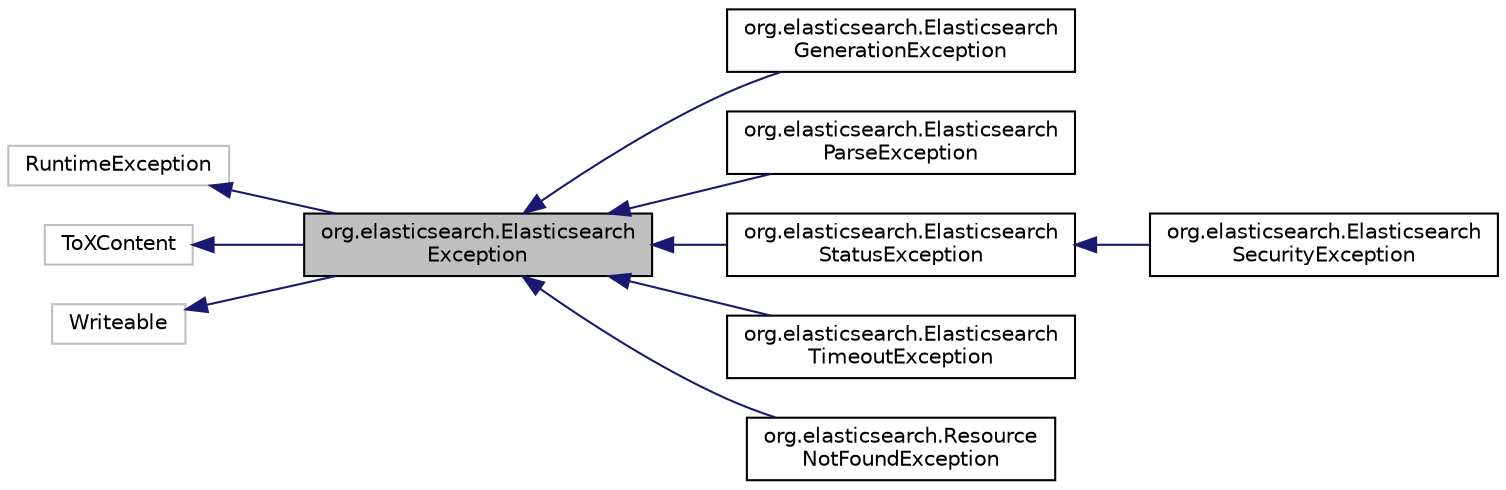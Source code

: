 digraph "org.elasticsearch.ElasticsearchException"
{
  edge [fontname="Helvetica",fontsize="10",labelfontname="Helvetica",labelfontsize="10"];
  node [fontname="Helvetica",fontsize="10",shape=record];
  rankdir="LR";
  Node0 [label="org.elasticsearch.Elasticsearch\lException",height=0.2,width=0.4,color="black", fillcolor="grey75", style="filled", fontcolor="black"];
  Node1 -> Node0 [dir="back",color="midnightblue",fontsize="10",style="solid",fontname="Helvetica"];
  Node1 [label="RuntimeException",height=0.2,width=0.4,color="grey75", fillcolor="white", style="filled"];
  Node2 -> Node0 [dir="back",color="midnightblue",fontsize="10",style="solid",fontname="Helvetica"];
  Node2 [label="ToXContent",height=0.2,width=0.4,color="grey75", fillcolor="white", style="filled"];
  Node3 -> Node0 [dir="back",color="midnightblue",fontsize="10",style="solid",fontname="Helvetica"];
  Node3 [label="Writeable",height=0.2,width=0.4,color="grey75", fillcolor="white", style="filled"];
  Node0 -> Node4 [dir="back",color="midnightblue",fontsize="10",style="solid",fontname="Helvetica"];
  Node4 [label="org.elasticsearch.Elasticsearch\lGenerationException",height=0.2,width=0.4,color="black", fillcolor="white", style="filled",URL="$classorg_1_1elasticsearch_1_1_elasticsearch_generation_exception.html"];
  Node0 -> Node5 [dir="back",color="midnightblue",fontsize="10",style="solid",fontname="Helvetica"];
  Node5 [label="org.elasticsearch.Elasticsearch\lParseException",height=0.2,width=0.4,color="black", fillcolor="white", style="filled",URL="$classorg_1_1elasticsearch_1_1_elasticsearch_parse_exception.html"];
  Node0 -> Node6 [dir="back",color="midnightblue",fontsize="10",style="solid",fontname="Helvetica"];
  Node6 [label="org.elasticsearch.Elasticsearch\lStatusException",height=0.2,width=0.4,color="black", fillcolor="white", style="filled",URL="$classorg_1_1elasticsearch_1_1_elasticsearch_status_exception.html"];
  Node6 -> Node7 [dir="back",color="midnightblue",fontsize="10",style="solid",fontname="Helvetica"];
  Node7 [label="org.elasticsearch.Elasticsearch\lSecurityException",height=0.2,width=0.4,color="black", fillcolor="white", style="filled",URL="$classorg_1_1elasticsearch_1_1_elasticsearch_security_exception.html"];
  Node0 -> Node8 [dir="back",color="midnightblue",fontsize="10",style="solid",fontname="Helvetica"];
  Node8 [label="org.elasticsearch.Elasticsearch\lTimeoutException",height=0.2,width=0.4,color="black", fillcolor="white", style="filled",URL="$classorg_1_1elasticsearch_1_1_elasticsearch_timeout_exception.html"];
  Node0 -> Node9 [dir="back",color="midnightblue",fontsize="10",style="solid",fontname="Helvetica"];
  Node9 [label="org.elasticsearch.Resource\lNotFoundException",height=0.2,width=0.4,color="black", fillcolor="white", style="filled",URL="$classorg_1_1elasticsearch_1_1_resource_not_found_exception.html"];
}
